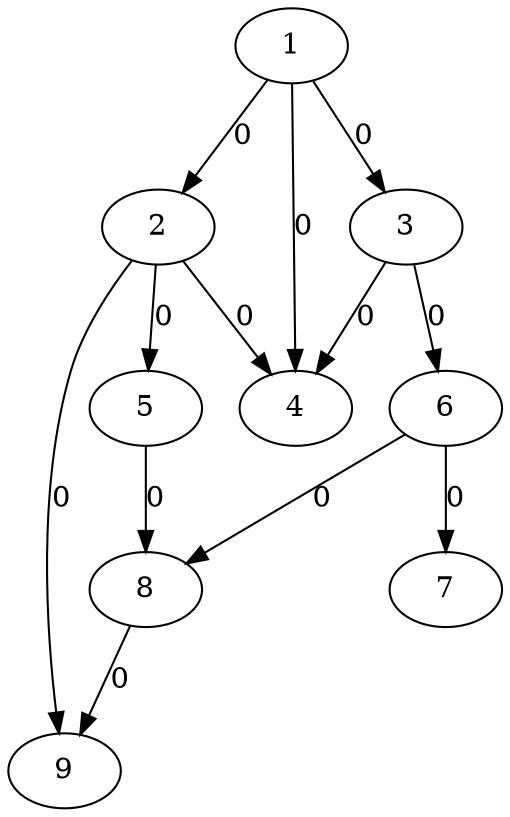 digraph "Graph DOT representation" {
	1
	2
	3
	4
	5
	6
	7
	8
	9
	1 -> 2 [label=0]
	1 -> 3 [label=0]
	1 -> 4 [label=0]
	2 -> 4 [label=0]
	2 -> 5 [label=0]
	2 -> 9 [label=0]
	3 -> 4 [label=0]
	3 -> 6 [label=0]
	5 -> 8 [label=0]
	6 -> 7 [label=0]
	6 -> 8 [label=0]
	8 -> 9 [label=0]
}
